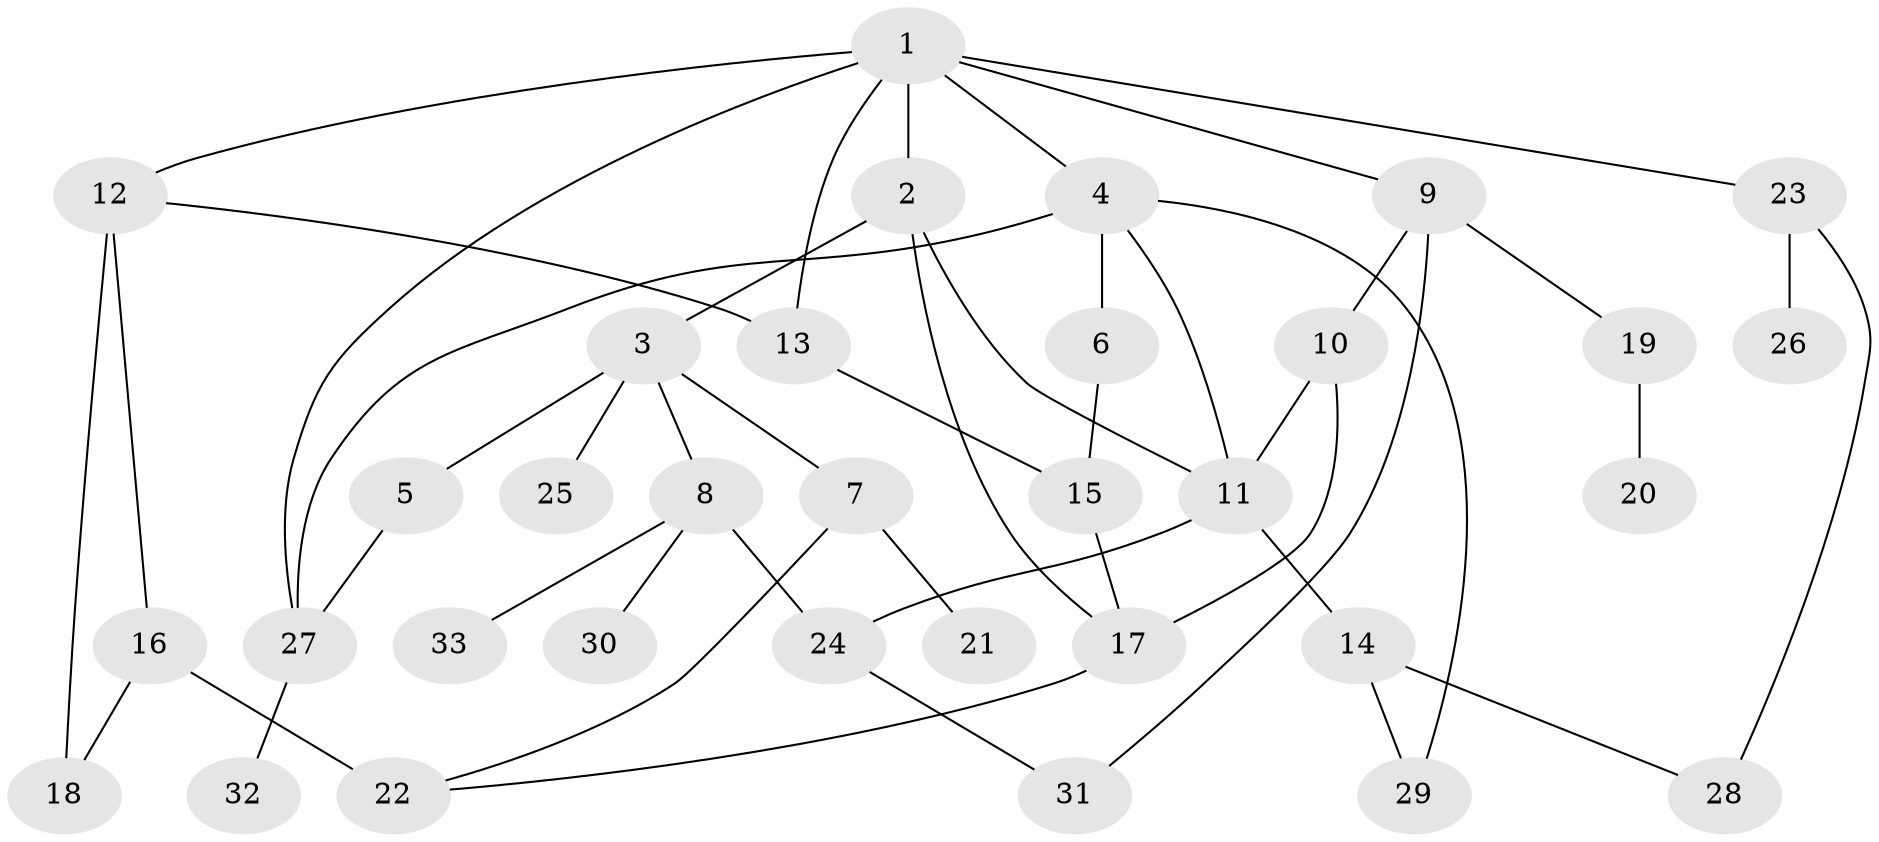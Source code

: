 // original degree distribution, {8: 0.015384615384615385, 3: 0.18461538461538463, 7: 0.015384615384615385, 6: 0.03076923076923077, 5: 0.06153846153846154, 2: 0.3384615384615385, 1: 0.2923076923076923, 4: 0.06153846153846154}
// Generated by graph-tools (version 1.1) at 2025/34/03/09/25 02:34:00]
// undirected, 33 vertices, 47 edges
graph export_dot {
graph [start="1"]
  node [color=gray90,style=filled];
  1;
  2;
  3;
  4;
  5;
  6;
  7;
  8;
  9;
  10;
  11;
  12;
  13;
  14;
  15;
  16;
  17;
  18;
  19;
  20;
  21;
  22;
  23;
  24;
  25;
  26;
  27;
  28;
  29;
  30;
  31;
  32;
  33;
  1 -- 2 [weight=1.0];
  1 -- 4 [weight=1.0];
  1 -- 9 [weight=1.0];
  1 -- 12 [weight=1.0];
  1 -- 13 [weight=1.0];
  1 -- 23 [weight=1.0];
  1 -- 27 [weight=1.0];
  2 -- 3 [weight=1.0];
  2 -- 11 [weight=1.0];
  2 -- 17 [weight=1.0];
  3 -- 5 [weight=1.0];
  3 -- 7 [weight=1.0];
  3 -- 8 [weight=1.0];
  3 -- 25 [weight=1.0];
  4 -- 6 [weight=1.0];
  4 -- 11 [weight=1.0];
  4 -- 27 [weight=1.0];
  4 -- 29 [weight=1.0];
  5 -- 27 [weight=1.0];
  6 -- 15 [weight=1.0];
  7 -- 21 [weight=1.0];
  7 -- 22 [weight=1.0];
  8 -- 24 [weight=1.0];
  8 -- 30 [weight=1.0];
  8 -- 33 [weight=1.0];
  9 -- 10 [weight=1.0];
  9 -- 19 [weight=1.0];
  9 -- 31 [weight=1.0];
  10 -- 11 [weight=1.0];
  10 -- 17 [weight=1.0];
  11 -- 14 [weight=1.0];
  11 -- 24 [weight=1.0];
  12 -- 13 [weight=2.0];
  12 -- 16 [weight=1.0];
  12 -- 18 [weight=1.0];
  13 -- 15 [weight=1.0];
  14 -- 28 [weight=1.0];
  14 -- 29 [weight=1.0];
  15 -- 17 [weight=1.0];
  16 -- 18 [weight=1.0];
  16 -- 22 [weight=3.0];
  17 -- 22 [weight=1.0];
  19 -- 20 [weight=2.0];
  23 -- 26 [weight=1.0];
  23 -- 28 [weight=1.0];
  24 -- 31 [weight=1.0];
  27 -- 32 [weight=1.0];
}
